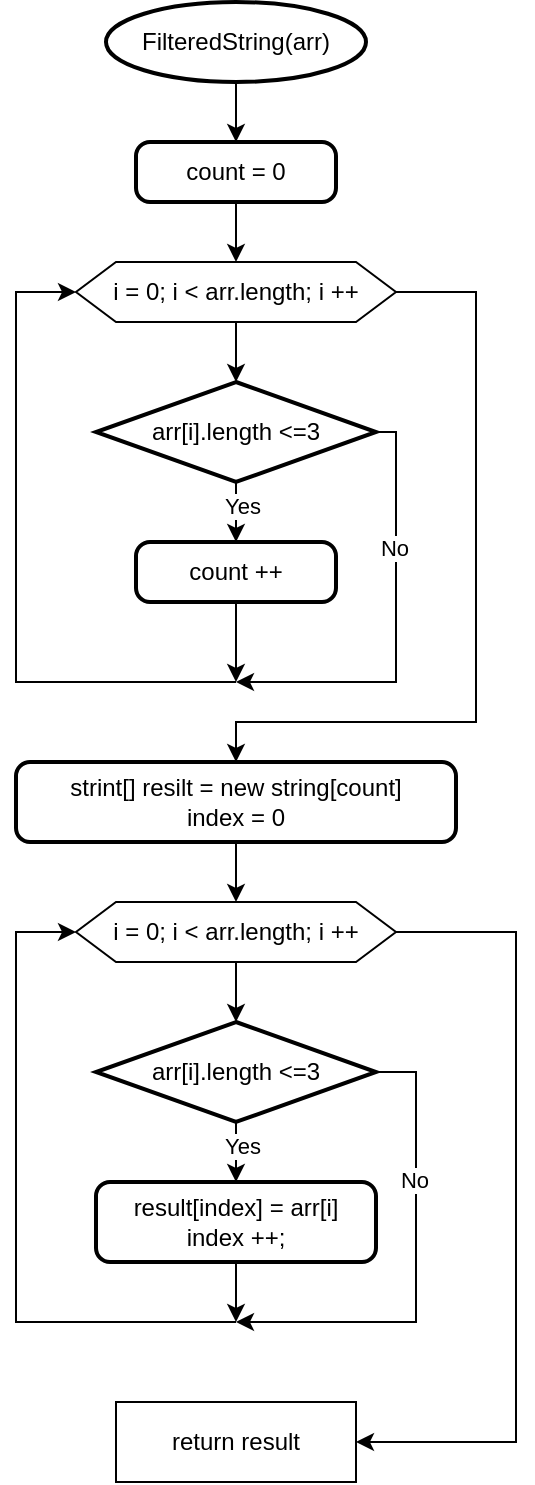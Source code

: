 <mxfile version="22.1.7" type="github">
  <diagram id="C5RBs43oDa-KdzZeNtuy" name="Page-1">
    <mxGraphModel dx="1266" dy="689" grid="1" gridSize="10" guides="1" tooltips="1" connect="1" arrows="1" fold="1" page="1" pageScale="1" pageWidth="827" pageHeight="1169" math="0" shadow="0">
      <root>
        <mxCell id="WIyWlLk6GJQsqaUBKTNV-0" />
        <mxCell id="WIyWlLk6GJQsqaUBKTNV-1" parent="WIyWlLk6GJQsqaUBKTNV-0" />
        <mxCell id="UEU4tBMXwbq1f63mfYmd-3" style="edgeStyle=orthogonalEdgeStyle;rounded=0;orthogonalLoop=1;jettySize=auto;html=1;entryX=0.5;entryY=0;entryDx=0;entryDy=0;" edge="1" parent="WIyWlLk6GJQsqaUBKTNV-1" source="UEU4tBMXwbq1f63mfYmd-0" target="UEU4tBMXwbq1f63mfYmd-2">
          <mxGeometry relative="1" as="geometry" />
        </mxCell>
        <mxCell id="UEU4tBMXwbq1f63mfYmd-0" value="FilteredString(arr)" style="strokeWidth=2;html=1;shape=mxgraph.flowchart.start_1;whiteSpace=wrap;" vertex="1" parent="WIyWlLk6GJQsqaUBKTNV-1">
          <mxGeometry x="245" y="90" width="130" height="40" as="geometry" />
        </mxCell>
        <mxCell id="UEU4tBMXwbq1f63mfYmd-7" value="" style="edgeStyle=orthogonalEdgeStyle;rounded=0;orthogonalLoop=1;jettySize=auto;html=1;" edge="1" parent="WIyWlLk6GJQsqaUBKTNV-1" source="UEU4tBMXwbq1f63mfYmd-2" target="UEU4tBMXwbq1f63mfYmd-6">
          <mxGeometry relative="1" as="geometry" />
        </mxCell>
        <mxCell id="UEU4tBMXwbq1f63mfYmd-2" value="count = 0" style="rounded=1;whiteSpace=wrap;html=1;absoluteArcSize=1;arcSize=14;strokeWidth=2;" vertex="1" parent="WIyWlLk6GJQsqaUBKTNV-1">
          <mxGeometry x="260" y="160" width="100" height="30" as="geometry" />
        </mxCell>
        <mxCell id="UEU4tBMXwbq1f63mfYmd-9" value="" style="edgeStyle=orthogonalEdgeStyle;rounded=0;orthogonalLoop=1;jettySize=auto;html=1;" edge="1" parent="WIyWlLk6GJQsqaUBKTNV-1" source="UEU4tBMXwbq1f63mfYmd-6" target="UEU4tBMXwbq1f63mfYmd-8">
          <mxGeometry relative="1" as="geometry" />
        </mxCell>
        <mxCell id="UEU4tBMXwbq1f63mfYmd-20" style="edgeStyle=orthogonalEdgeStyle;rounded=0;orthogonalLoop=1;jettySize=auto;html=1;entryX=0.5;entryY=0;entryDx=0;entryDy=0;" edge="1" parent="WIyWlLk6GJQsqaUBKTNV-1" source="UEU4tBMXwbq1f63mfYmd-6" target="UEU4tBMXwbq1f63mfYmd-19">
          <mxGeometry relative="1" as="geometry">
            <Array as="points">
              <mxPoint x="430" y="235" />
              <mxPoint x="430" y="450" />
              <mxPoint x="310" y="450" />
            </Array>
          </mxGeometry>
        </mxCell>
        <mxCell id="UEU4tBMXwbq1f63mfYmd-6" value="i = 0; i &amp;lt; arr.length; i ++" style="shape=hexagon;perimeter=hexagonPerimeter2;whiteSpace=wrap;html=1;fixedSize=1;" vertex="1" parent="WIyWlLk6GJQsqaUBKTNV-1">
          <mxGeometry x="230" y="220" width="160" height="30" as="geometry" />
        </mxCell>
        <mxCell id="UEU4tBMXwbq1f63mfYmd-12" value="" style="edgeStyle=orthogonalEdgeStyle;rounded=0;orthogonalLoop=1;jettySize=auto;html=1;" edge="1" parent="WIyWlLk6GJQsqaUBKTNV-1" source="UEU4tBMXwbq1f63mfYmd-8" target="UEU4tBMXwbq1f63mfYmd-10">
          <mxGeometry relative="1" as="geometry" />
        </mxCell>
        <mxCell id="UEU4tBMXwbq1f63mfYmd-16" value="Yes&lt;br&gt;" style="edgeLabel;html=1;align=center;verticalAlign=middle;resizable=0;points=[];" vertex="1" connectable="0" parent="UEU4tBMXwbq1f63mfYmd-12">
          <mxGeometry x="0.273" y="3" relative="1" as="geometry">
            <mxPoint as="offset" />
          </mxGeometry>
        </mxCell>
        <mxCell id="UEU4tBMXwbq1f63mfYmd-15" style="edgeStyle=orthogonalEdgeStyle;rounded=0;orthogonalLoop=1;jettySize=auto;html=1;" edge="1" parent="WIyWlLk6GJQsqaUBKTNV-1" source="UEU4tBMXwbq1f63mfYmd-8">
          <mxGeometry relative="1" as="geometry">
            <mxPoint x="310" y="430" as="targetPoint" />
            <Array as="points">
              <mxPoint x="390" y="305" />
              <mxPoint x="390" y="430" />
            </Array>
          </mxGeometry>
        </mxCell>
        <mxCell id="UEU4tBMXwbq1f63mfYmd-17" value="No&lt;br&gt;" style="edgeLabel;html=1;align=center;verticalAlign=middle;resizable=0;points=[];" vertex="1" connectable="0" parent="UEU4tBMXwbq1f63mfYmd-15">
          <mxGeometry x="-0.372" y="-1" relative="1" as="geometry">
            <mxPoint as="offset" />
          </mxGeometry>
        </mxCell>
        <mxCell id="UEU4tBMXwbq1f63mfYmd-18" style="edgeStyle=orthogonalEdgeStyle;rounded=0;orthogonalLoop=1;jettySize=auto;html=1;entryX=0;entryY=0.5;entryDx=0;entryDy=0;" edge="1" parent="WIyWlLk6GJQsqaUBKTNV-1" target="UEU4tBMXwbq1f63mfYmd-6">
          <mxGeometry relative="1" as="geometry">
            <mxPoint x="180" y="350" as="targetPoint" />
            <mxPoint x="310" y="430" as="sourcePoint" />
            <Array as="points">
              <mxPoint x="200" y="430" />
              <mxPoint x="200" y="235" />
            </Array>
          </mxGeometry>
        </mxCell>
        <mxCell id="UEU4tBMXwbq1f63mfYmd-8" value="arr[i].length &amp;lt;=3" style="strokeWidth=2;html=1;shape=mxgraph.flowchart.decision;whiteSpace=wrap;" vertex="1" parent="WIyWlLk6GJQsqaUBKTNV-1">
          <mxGeometry x="240" y="280" width="140" height="50" as="geometry" />
        </mxCell>
        <mxCell id="UEU4tBMXwbq1f63mfYmd-13" style="edgeStyle=orthogonalEdgeStyle;rounded=0;orthogonalLoop=1;jettySize=auto;html=1;" edge="1" parent="WIyWlLk6GJQsqaUBKTNV-1" source="UEU4tBMXwbq1f63mfYmd-10">
          <mxGeometry relative="1" as="geometry">
            <mxPoint x="310" y="430" as="targetPoint" />
          </mxGeometry>
        </mxCell>
        <mxCell id="UEU4tBMXwbq1f63mfYmd-10" value="count ++" style="rounded=1;whiteSpace=wrap;html=1;absoluteArcSize=1;arcSize=14;strokeWidth=2;" vertex="1" parent="WIyWlLk6GJQsqaUBKTNV-1">
          <mxGeometry x="260" y="360" width="100" height="30" as="geometry" />
        </mxCell>
        <mxCell id="UEU4tBMXwbq1f63mfYmd-41" value="" style="edgeStyle=orthogonalEdgeStyle;rounded=0;orthogonalLoop=1;jettySize=auto;html=1;entryX=0.5;entryY=0;entryDx=0;entryDy=0;" edge="1" parent="WIyWlLk6GJQsqaUBKTNV-1" source="UEU4tBMXwbq1f63mfYmd-19" target="UEU4tBMXwbq1f63mfYmd-32">
          <mxGeometry relative="1" as="geometry" />
        </mxCell>
        <mxCell id="UEU4tBMXwbq1f63mfYmd-19" value="strint[] resilt = new string[count]&lt;br&gt;index = 0" style="rounded=1;whiteSpace=wrap;html=1;absoluteArcSize=1;arcSize=14;strokeWidth=2;" vertex="1" parent="WIyWlLk6GJQsqaUBKTNV-1">
          <mxGeometry x="200" y="470" width="220" height="40" as="geometry" />
        </mxCell>
        <mxCell id="UEU4tBMXwbq1f63mfYmd-31" value="" style="edgeStyle=orthogonalEdgeStyle;rounded=0;orthogonalLoop=1;jettySize=auto;html=1;" edge="1" parent="WIyWlLk6GJQsqaUBKTNV-1" source="UEU4tBMXwbq1f63mfYmd-32" target="UEU4tBMXwbq1f63mfYmd-38">
          <mxGeometry relative="1" as="geometry" />
        </mxCell>
        <mxCell id="UEU4tBMXwbq1f63mfYmd-43" value="" style="edgeStyle=orthogonalEdgeStyle;rounded=0;orthogonalLoop=1;jettySize=auto;html=1;" edge="1" parent="WIyWlLk6GJQsqaUBKTNV-1" source="UEU4tBMXwbq1f63mfYmd-32" target="UEU4tBMXwbq1f63mfYmd-42">
          <mxGeometry relative="1" as="geometry">
            <Array as="points">
              <mxPoint x="450" y="555" />
              <mxPoint x="450" y="810" />
            </Array>
          </mxGeometry>
        </mxCell>
        <mxCell id="UEU4tBMXwbq1f63mfYmd-32" value="i = 0; i &amp;lt; arr.length; i ++" style="shape=hexagon;perimeter=hexagonPerimeter2;whiteSpace=wrap;html=1;fixedSize=1;" vertex="1" parent="WIyWlLk6GJQsqaUBKTNV-1">
          <mxGeometry x="230" y="540" width="160" height="30" as="geometry" />
        </mxCell>
        <mxCell id="UEU4tBMXwbq1f63mfYmd-33" value="" style="edgeStyle=orthogonalEdgeStyle;rounded=0;orthogonalLoop=1;jettySize=auto;html=1;" edge="1" parent="WIyWlLk6GJQsqaUBKTNV-1" source="UEU4tBMXwbq1f63mfYmd-38" target="UEU4tBMXwbq1f63mfYmd-40">
          <mxGeometry relative="1" as="geometry" />
        </mxCell>
        <mxCell id="UEU4tBMXwbq1f63mfYmd-34" value="Yes&lt;br&gt;" style="edgeLabel;html=1;align=center;verticalAlign=middle;resizable=0;points=[];" vertex="1" connectable="0" parent="UEU4tBMXwbq1f63mfYmd-33">
          <mxGeometry x="0.273" y="3" relative="1" as="geometry">
            <mxPoint as="offset" />
          </mxGeometry>
        </mxCell>
        <mxCell id="UEU4tBMXwbq1f63mfYmd-35" style="edgeStyle=orthogonalEdgeStyle;rounded=0;orthogonalLoop=1;jettySize=auto;html=1;" edge="1" parent="WIyWlLk6GJQsqaUBKTNV-1" source="UEU4tBMXwbq1f63mfYmd-38">
          <mxGeometry relative="1" as="geometry">
            <mxPoint x="310" y="750" as="targetPoint" />
            <Array as="points">
              <mxPoint x="400" y="625" />
              <mxPoint x="400" y="750" />
            </Array>
          </mxGeometry>
        </mxCell>
        <mxCell id="UEU4tBMXwbq1f63mfYmd-36" value="No&lt;br&gt;" style="edgeLabel;html=1;align=center;verticalAlign=middle;resizable=0;points=[];" vertex="1" connectable="0" parent="UEU4tBMXwbq1f63mfYmd-35">
          <mxGeometry x="-0.372" y="-1" relative="1" as="geometry">
            <mxPoint as="offset" />
          </mxGeometry>
        </mxCell>
        <mxCell id="UEU4tBMXwbq1f63mfYmd-37" style="edgeStyle=orthogonalEdgeStyle;rounded=0;orthogonalLoop=1;jettySize=auto;html=1;entryX=0;entryY=0.5;entryDx=0;entryDy=0;" edge="1" parent="WIyWlLk6GJQsqaUBKTNV-1" target="UEU4tBMXwbq1f63mfYmd-32">
          <mxGeometry relative="1" as="geometry">
            <mxPoint x="180" y="670" as="targetPoint" />
            <mxPoint x="310" y="750" as="sourcePoint" />
            <Array as="points">
              <mxPoint x="200" y="750" />
              <mxPoint x="200" y="555" />
            </Array>
          </mxGeometry>
        </mxCell>
        <mxCell id="UEU4tBMXwbq1f63mfYmd-38" value="arr[i].length &amp;lt;=3" style="strokeWidth=2;html=1;shape=mxgraph.flowchart.decision;whiteSpace=wrap;" vertex="1" parent="WIyWlLk6GJQsqaUBKTNV-1">
          <mxGeometry x="240" y="600" width="140" height="50" as="geometry" />
        </mxCell>
        <mxCell id="UEU4tBMXwbq1f63mfYmd-39" style="edgeStyle=orthogonalEdgeStyle;rounded=0;orthogonalLoop=1;jettySize=auto;html=1;" edge="1" parent="WIyWlLk6GJQsqaUBKTNV-1" source="UEU4tBMXwbq1f63mfYmd-40">
          <mxGeometry relative="1" as="geometry">
            <mxPoint x="310" y="750" as="targetPoint" />
          </mxGeometry>
        </mxCell>
        <mxCell id="UEU4tBMXwbq1f63mfYmd-40" value="result[index] = arr[i]&lt;br&gt;index ++;" style="rounded=1;whiteSpace=wrap;html=1;absoluteArcSize=1;arcSize=14;strokeWidth=2;" vertex="1" parent="WIyWlLk6GJQsqaUBKTNV-1">
          <mxGeometry x="240" y="680" width="140" height="40" as="geometry" />
        </mxCell>
        <mxCell id="UEU4tBMXwbq1f63mfYmd-42" value="return result" style="whiteSpace=wrap;html=1;" vertex="1" parent="WIyWlLk6GJQsqaUBKTNV-1">
          <mxGeometry x="250" y="790" width="120" height="40" as="geometry" />
        </mxCell>
      </root>
    </mxGraphModel>
  </diagram>
</mxfile>
